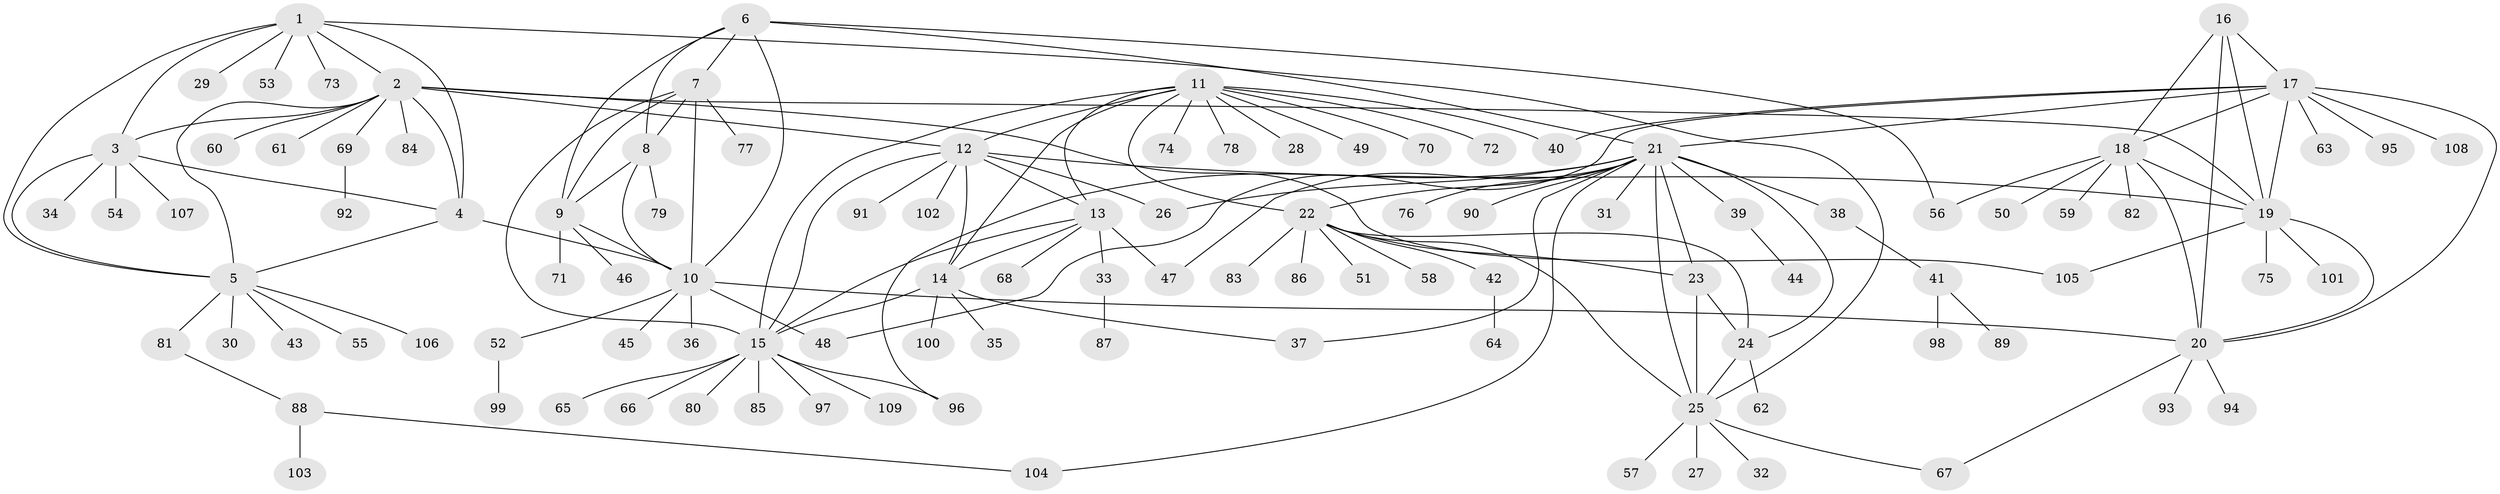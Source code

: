 // coarse degree distribution, {7: 0.07407407407407407, 3: 0.09259259259259259, 5: 0.037037037037037035, 4: 0.037037037037037035, 9: 0.018518518518518517, 19: 0.018518518518518517, 6: 0.018518518518518517, 11: 0.018518518518518517, 12: 0.018518518518518517, 2: 0.07407407407407407, 1: 0.5925925925925926}
// Generated by graph-tools (version 1.1) at 2025/19/03/04/25 18:19:47]
// undirected, 109 vertices, 154 edges
graph export_dot {
graph [start="1"]
  node [color=gray90,style=filled];
  1;
  2;
  3;
  4;
  5;
  6;
  7;
  8;
  9;
  10;
  11;
  12;
  13;
  14;
  15;
  16;
  17;
  18;
  19;
  20;
  21;
  22;
  23;
  24;
  25;
  26;
  27;
  28;
  29;
  30;
  31;
  32;
  33;
  34;
  35;
  36;
  37;
  38;
  39;
  40;
  41;
  42;
  43;
  44;
  45;
  46;
  47;
  48;
  49;
  50;
  51;
  52;
  53;
  54;
  55;
  56;
  57;
  58;
  59;
  60;
  61;
  62;
  63;
  64;
  65;
  66;
  67;
  68;
  69;
  70;
  71;
  72;
  73;
  74;
  75;
  76;
  77;
  78;
  79;
  80;
  81;
  82;
  83;
  84;
  85;
  86;
  87;
  88;
  89;
  90;
  91;
  92;
  93;
  94;
  95;
  96;
  97;
  98;
  99;
  100;
  101;
  102;
  103;
  104;
  105;
  106;
  107;
  108;
  109;
  1 -- 2;
  1 -- 3;
  1 -- 4;
  1 -- 5;
  1 -- 25;
  1 -- 29;
  1 -- 53;
  1 -- 73;
  2 -- 3;
  2 -- 4;
  2 -- 5;
  2 -- 12;
  2 -- 19;
  2 -- 60;
  2 -- 61;
  2 -- 69;
  2 -- 84;
  2 -- 105;
  3 -- 4;
  3 -- 5;
  3 -- 34;
  3 -- 54;
  3 -- 107;
  4 -- 5;
  4 -- 10;
  5 -- 30;
  5 -- 43;
  5 -- 55;
  5 -- 81;
  5 -- 106;
  6 -- 7;
  6 -- 8;
  6 -- 9;
  6 -- 10;
  6 -- 21;
  6 -- 56;
  7 -- 8;
  7 -- 9;
  7 -- 10;
  7 -- 15;
  7 -- 77;
  8 -- 9;
  8 -- 10;
  8 -- 79;
  9 -- 10;
  9 -- 46;
  9 -- 71;
  10 -- 20;
  10 -- 36;
  10 -- 45;
  10 -- 48;
  10 -- 52;
  11 -- 12;
  11 -- 13;
  11 -- 14;
  11 -- 15;
  11 -- 22;
  11 -- 28;
  11 -- 40;
  11 -- 49;
  11 -- 70;
  11 -- 72;
  11 -- 74;
  11 -- 78;
  12 -- 13;
  12 -- 14;
  12 -- 15;
  12 -- 19;
  12 -- 26;
  12 -- 91;
  12 -- 102;
  13 -- 14;
  13 -- 15;
  13 -- 33;
  13 -- 47;
  13 -- 68;
  14 -- 15;
  14 -- 35;
  14 -- 37;
  14 -- 100;
  15 -- 65;
  15 -- 66;
  15 -- 80;
  15 -- 85;
  15 -- 96;
  15 -- 97;
  15 -- 109;
  16 -- 17;
  16 -- 18;
  16 -- 19;
  16 -- 20;
  17 -- 18;
  17 -- 19;
  17 -- 20;
  17 -- 21;
  17 -- 40;
  17 -- 48;
  17 -- 63;
  17 -- 95;
  17 -- 108;
  18 -- 19;
  18 -- 20;
  18 -- 50;
  18 -- 56;
  18 -- 59;
  18 -- 82;
  19 -- 20;
  19 -- 75;
  19 -- 101;
  19 -- 105;
  20 -- 67;
  20 -- 93;
  20 -- 94;
  21 -- 22;
  21 -- 23;
  21 -- 24;
  21 -- 25;
  21 -- 26;
  21 -- 31;
  21 -- 37;
  21 -- 38;
  21 -- 39;
  21 -- 47;
  21 -- 76;
  21 -- 90;
  21 -- 96;
  21 -- 104;
  22 -- 23;
  22 -- 24;
  22 -- 25;
  22 -- 42;
  22 -- 51;
  22 -- 58;
  22 -- 83;
  22 -- 86;
  23 -- 24;
  23 -- 25;
  24 -- 25;
  24 -- 62;
  25 -- 27;
  25 -- 32;
  25 -- 57;
  25 -- 67;
  33 -- 87;
  38 -- 41;
  39 -- 44;
  41 -- 89;
  41 -- 98;
  42 -- 64;
  52 -- 99;
  69 -- 92;
  81 -- 88;
  88 -- 103;
  88 -- 104;
}
